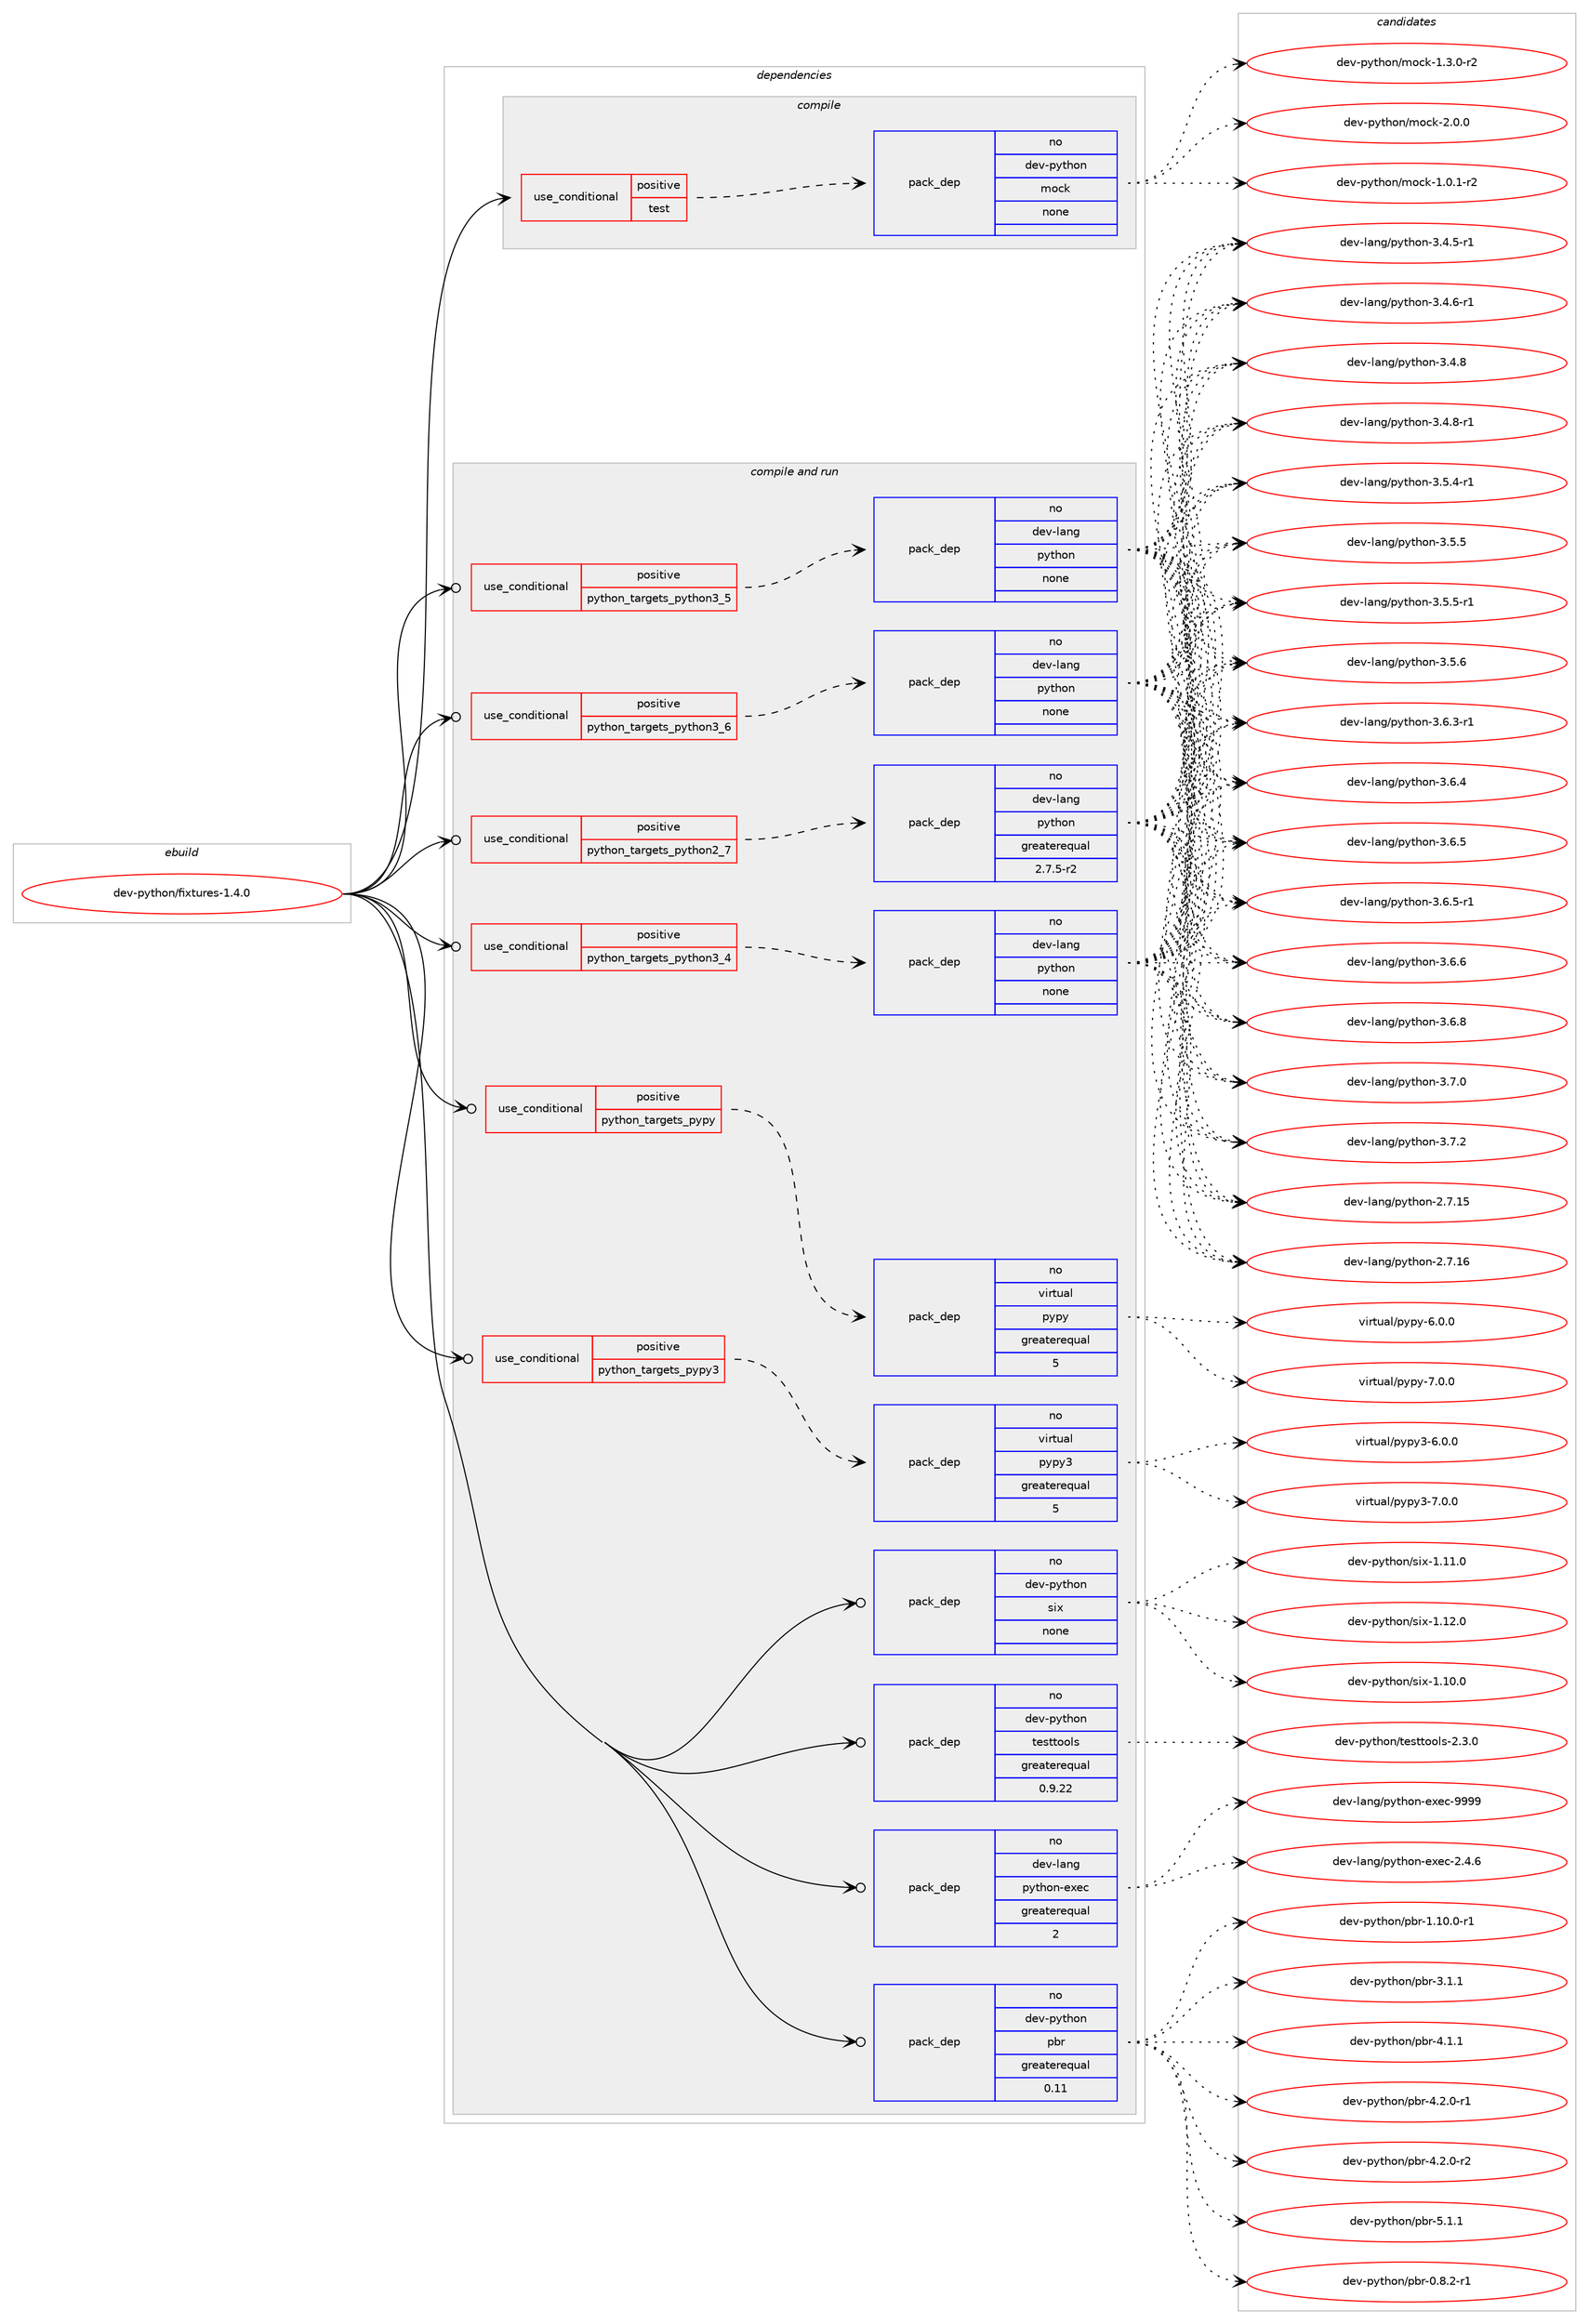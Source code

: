 digraph prolog {

# *************
# Graph options
# *************

newrank=true;
concentrate=true;
compound=true;
graph [rankdir=LR,fontname=Helvetica,fontsize=10,ranksep=1.5];#, ranksep=2.5, nodesep=0.2];
edge  [arrowhead=vee];
node  [fontname=Helvetica,fontsize=10];

# **********
# The ebuild
# **********

subgraph cluster_leftcol {
color=gray;
rank=same;
label=<<i>ebuild</i>>;
id [label="dev-python/fixtures-1.4.0", color=red, width=4, href="../dev-python/fixtures-1.4.0.svg"];
}

# ****************
# The dependencies
# ****************

subgraph cluster_midcol {
color=gray;
label=<<i>dependencies</i>>;
subgraph cluster_compile {
fillcolor="#eeeeee";
style=filled;
label=<<i>compile</i>>;
subgraph cond374178 {
dependency1408812 [label=<<TABLE BORDER="0" CELLBORDER="1" CELLSPACING="0" CELLPADDING="4"><TR><TD ROWSPAN="3" CELLPADDING="10">use_conditional</TD></TR><TR><TD>positive</TD></TR><TR><TD>test</TD></TR></TABLE>>, shape=none, color=red];
subgraph pack1011375 {
dependency1408813 [label=<<TABLE BORDER="0" CELLBORDER="1" CELLSPACING="0" CELLPADDING="4" WIDTH="220"><TR><TD ROWSPAN="6" CELLPADDING="30">pack_dep</TD></TR><TR><TD WIDTH="110">no</TD></TR><TR><TD>dev-python</TD></TR><TR><TD>mock</TD></TR><TR><TD>none</TD></TR><TR><TD></TD></TR></TABLE>>, shape=none, color=blue];
}
dependency1408812:e -> dependency1408813:w [weight=20,style="dashed",arrowhead="vee"];
}
id:e -> dependency1408812:w [weight=20,style="solid",arrowhead="vee"];
}
subgraph cluster_compileandrun {
fillcolor="#eeeeee";
style=filled;
label=<<i>compile and run</i>>;
subgraph cond374179 {
dependency1408814 [label=<<TABLE BORDER="0" CELLBORDER="1" CELLSPACING="0" CELLPADDING="4"><TR><TD ROWSPAN="3" CELLPADDING="10">use_conditional</TD></TR><TR><TD>positive</TD></TR><TR><TD>python_targets_pypy</TD></TR></TABLE>>, shape=none, color=red];
subgraph pack1011376 {
dependency1408815 [label=<<TABLE BORDER="0" CELLBORDER="1" CELLSPACING="0" CELLPADDING="4" WIDTH="220"><TR><TD ROWSPAN="6" CELLPADDING="30">pack_dep</TD></TR><TR><TD WIDTH="110">no</TD></TR><TR><TD>virtual</TD></TR><TR><TD>pypy</TD></TR><TR><TD>greaterequal</TD></TR><TR><TD>5</TD></TR></TABLE>>, shape=none, color=blue];
}
dependency1408814:e -> dependency1408815:w [weight=20,style="dashed",arrowhead="vee"];
}
id:e -> dependency1408814:w [weight=20,style="solid",arrowhead="odotvee"];
subgraph cond374180 {
dependency1408816 [label=<<TABLE BORDER="0" CELLBORDER="1" CELLSPACING="0" CELLPADDING="4"><TR><TD ROWSPAN="3" CELLPADDING="10">use_conditional</TD></TR><TR><TD>positive</TD></TR><TR><TD>python_targets_pypy3</TD></TR></TABLE>>, shape=none, color=red];
subgraph pack1011377 {
dependency1408817 [label=<<TABLE BORDER="0" CELLBORDER="1" CELLSPACING="0" CELLPADDING="4" WIDTH="220"><TR><TD ROWSPAN="6" CELLPADDING="30">pack_dep</TD></TR><TR><TD WIDTH="110">no</TD></TR><TR><TD>virtual</TD></TR><TR><TD>pypy3</TD></TR><TR><TD>greaterequal</TD></TR><TR><TD>5</TD></TR></TABLE>>, shape=none, color=blue];
}
dependency1408816:e -> dependency1408817:w [weight=20,style="dashed",arrowhead="vee"];
}
id:e -> dependency1408816:w [weight=20,style="solid",arrowhead="odotvee"];
subgraph cond374181 {
dependency1408818 [label=<<TABLE BORDER="0" CELLBORDER="1" CELLSPACING="0" CELLPADDING="4"><TR><TD ROWSPAN="3" CELLPADDING="10">use_conditional</TD></TR><TR><TD>positive</TD></TR><TR><TD>python_targets_python2_7</TD></TR></TABLE>>, shape=none, color=red];
subgraph pack1011378 {
dependency1408819 [label=<<TABLE BORDER="0" CELLBORDER="1" CELLSPACING="0" CELLPADDING="4" WIDTH="220"><TR><TD ROWSPAN="6" CELLPADDING="30">pack_dep</TD></TR><TR><TD WIDTH="110">no</TD></TR><TR><TD>dev-lang</TD></TR><TR><TD>python</TD></TR><TR><TD>greaterequal</TD></TR><TR><TD>2.7.5-r2</TD></TR></TABLE>>, shape=none, color=blue];
}
dependency1408818:e -> dependency1408819:w [weight=20,style="dashed",arrowhead="vee"];
}
id:e -> dependency1408818:w [weight=20,style="solid",arrowhead="odotvee"];
subgraph cond374182 {
dependency1408820 [label=<<TABLE BORDER="0" CELLBORDER="1" CELLSPACING="0" CELLPADDING="4"><TR><TD ROWSPAN="3" CELLPADDING="10">use_conditional</TD></TR><TR><TD>positive</TD></TR><TR><TD>python_targets_python3_4</TD></TR></TABLE>>, shape=none, color=red];
subgraph pack1011379 {
dependency1408821 [label=<<TABLE BORDER="0" CELLBORDER="1" CELLSPACING="0" CELLPADDING="4" WIDTH="220"><TR><TD ROWSPAN="6" CELLPADDING="30">pack_dep</TD></TR><TR><TD WIDTH="110">no</TD></TR><TR><TD>dev-lang</TD></TR><TR><TD>python</TD></TR><TR><TD>none</TD></TR><TR><TD></TD></TR></TABLE>>, shape=none, color=blue];
}
dependency1408820:e -> dependency1408821:w [weight=20,style="dashed",arrowhead="vee"];
}
id:e -> dependency1408820:w [weight=20,style="solid",arrowhead="odotvee"];
subgraph cond374183 {
dependency1408822 [label=<<TABLE BORDER="0" CELLBORDER="1" CELLSPACING="0" CELLPADDING="4"><TR><TD ROWSPAN="3" CELLPADDING="10">use_conditional</TD></TR><TR><TD>positive</TD></TR><TR><TD>python_targets_python3_5</TD></TR></TABLE>>, shape=none, color=red];
subgraph pack1011380 {
dependency1408823 [label=<<TABLE BORDER="0" CELLBORDER="1" CELLSPACING="0" CELLPADDING="4" WIDTH="220"><TR><TD ROWSPAN="6" CELLPADDING="30">pack_dep</TD></TR><TR><TD WIDTH="110">no</TD></TR><TR><TD>dev-lang</TD></TR><TR><TD>python</TD></TR><TR><TD>none</TD></TR><TR><TD></TD></TR></TABLE>>, shape=none, color=blue];
}
dependency1408822:e -> dependency1408823:w [weight=20,style="dashed",arrowhead="vee"];
}
id:e -> dependency1408822:w [weight=20,style="solid",arrowhead="odotvee"];
subgraph cond374184 {
dependency1408824 [label=<<TABLE BORDER="0" CELLBORDER="1" CELLSPACING="0" CELLPADDING="4"><TR><TD ROWSPAN="3" CELLPADDING="10">use_conditional</TD></TR><TR><TD>positive</TD></TR><TR><TD>python_targets_python3_6</TD></TR></TABLE>>, shape=none, color=red];
subgraph pack1011381 {
dependency1408825 [label=<<TABLE BORDER="0" CELLBORDER="1" CELLSPACING="0" CELLPADDING="4" WIDTH="220"><TR><TD ROWSPAN="6" CELLPADDING="30">pack_dep</TD></TR><TR><TD WIDTH="110">no</TD></TR><TR><TD>dev-lang</TD></TR><TR><TD>python</TD></TR><TR><TD>none</TD></TR><TR><TD></TD></TR></TABLE>>, shape=none, color=blue];
}
dependency1408824:e -> dependency1408825:w [weight=20,style="dashed",arrowhead="vee"];
}
id:e -> dependency1408824:w [weight=20,style="solid",arrowhead="odotvee"];
subgraph pack1011382 {
dependency1408826 [label=<<TABLE BORDER="0" CELLBORDER="1" CELLSPACING="0" CELLPADDING="4" WIDTH="220"><TR><TD ROWSPAN="6" CELLPADDING="30">pack_dep</TD></TR><TR><TD WIDTH="110">no</TD></TR><TR><TD>dev-lang</TD></TR><TR><TD>python-exec</TD></TR><TR><TD>greaterequal</TD></TR><TR><TD>2</TD></TR></TABLE>>, shape=none, color=blue];
}
id:e -> dependency1408826:w [weight=20,style="solid",arrowhead="odotvee"];
subgraph pack1011383 {
dependency1408827 [label=<<TABLE BORDER="0" CELLBORDER="1" CELLSPACING="0" CELLPADDING="4" WIDTH="220"><TR><TD ROWSPAN="6" CELLPADDING="30">pack_dep</TD></TR><TR><TD WIDTH="110">no</TD></TR><TR><TD>dev-python</TD></TR><TR><TD>pbr</TD></TR><TR><TD>greaterequal</TD></TR><TR><TD>0.11</TD></TR></TABLE>>, shape=none, color=blue];
}
id:e -> dependency1408827:w [weight=20,style="solid",arrowhead="odotvee"];
subgraph pack1011384 {
dependency1408828 [label=<<TABLE BORDER="0" CELLBORDER="1" CELLSPACING="0" CELLPADDING="4" WIDTH="220"><TR><TD ROWSPAN="6" CELLPADDING="30">pack_dep</TD></TR><TR><TD WIDTH="110">no</TD></TR><TR><TD>dev-python</TD></TR><TR><TD>six</TD></TR><TR><TD>none</TD></TR><TR><TD></TD></TR></TABLE>>, shape=none, color=blue];
}
id:e -> dependency1408828:w [weight=20,style="solid",arrowhead="odotvee"];
subgraph pack1011385 {
dependency1408829 [label=<<TABLE BORDER="0" CELLBORDER="1" CELLSPACING="0" CELLPADDING="4" WIDTH="220"><TR><TD ROWSPAN="6" CELLPADDING="30">pack_dep</TD></TR><TR><TD WIDTH="110">no</TD></TR><TR><TD>dev-python</TD></TR><TR><TD>testtools</TD></TR><TR><TD>greaterequal</TD></TR><TR><TD>0.9.22</TD></TR></TABLE>>, shape=none, color=blue];
}
id:e -> dependency1408829:w [weight=20,style="solid",arrowhead="odotvee"];
}
subgraph cluster_run {
fillcolor="#eeeeee";
style=filled;
label=<<i>run</i>>;
}
}

# **************
# The candidates
# **************

subgraph cluster_choices {
rank=same;
color=gray;
label=<<i>candidates</i>>;

subgraph choice1011375 {
color=black;
nodesep=1;
choice1001011184511212111610411111047109111991074549464846494511450 [label="dev-python/mock-1.0.1-r2", color=red, width=4,href="../dev-python/mock-1.0.1-r2.svg"];
choice1001011184511212111610411111047109111991074549465146484511450 [label="dev-python/mock-1.3.0-r2", color=red, width=4,href="../dev-python/mock-1.3.0-r2.svg"];
choice100101118451121211161041111104710911199107455046484648 [label="dev-python/mock-2.0.0", color=red, width=4,href="../dev-python/mock-2.0.0.svg"];
dependency1408813:e -> choice1001011184511212111610411111047109111991074549464846494511450:w [style=dotted,weight="100"];
dependency1408813:e -> choice1001011184511212111610411111047109111991074549465146484511450:w [style=dotted,weight="100"];
dependency1408813:e -> choice100101118451121211161041111104710911199107455046484648:w [style=dotted,weight="100"];
}
subgraph choice1011376 {
color=black;
nodesep=1;
choice1181051141161179710847112121112121455446484648 [label="virtual/pypy-6.0.0", color=red, width=4,href="../virtual/pypy-6.0.0.svg"];
choice1181051141161179710847112121112121455546484648 [label="virtual/pypy-7.0.0", color=red, width=4,href="../virtual/pypy-7.0.0.svg"];
dependency1408815:e -> choice1181051141161179710847112121112121455446484648:w [style=dotted,weight="100"];
dependency1408815:e -> choice1181051141161179710847112121112121455546484648:w [style=dotted,weight="100"];
}
subgraph choice1011377 {
color=black;
nodesep=1;
choice118105114116117971084711212111212151455446484648 [label="virtual/pypy3-6.0.0", color=red, width=4,href="../virtual/pypy3-6.0.0.svg"];
choice118105114116117971084711212111212151455546484648 [label="virtual/pypy3-7.0.0", color=red, width=4,href="../virtual/pypy3-7.0.0.svg"];
dependency1408817:e -> choice118105114116117971084711212111212151455446484648:w [style=dotted,weight="100"];
dependency1408817:e -> choice118105114116117971084711212111212151455546484648:w [style=dotted,weight="100"];
}
subgraph choice1011378 {
color=black;
nodesep=1;
choice10010111845108971101034711212111610411111045504655464953 [label="dev-lang/python-2.7.15", color=red, width=4,href="../dev-lang/python-2.7.15.svg"];
choice10010111845108971101034711212111610411111045504655464954 [label="dev-lang/python-2.7.16", color=red, width=4,href="../dev-lang/python-2.7.16.svg"];
choice1001011184510897110103471121211161041111104551465246534511449 [label="dev-lang/python-3.4.5-r1", color=red, width=4,href="../dev-lang/python-3.4.5-r1.svg"];
choice1001011184510897110103471121211161041111104551465246544511449 [label="dev-lang/python-3.4.6-r1", color=red, width=4,href="../dev-lang/python-3.4.6-r1.svg"];
choice100101118451089711010347112121116104111110455146524656 [label="dev-lang/python-3.4.8", color=red, width=4,href="../dev-lang/python-3.4.8.svg"];
choice1001011184510897110103471121211161041111104551465246564511449 [label="dev-lang/python-3.4.8-r1", color=red, width=4,href="../dev-lang/python-3.4.8-r1.svg"];
choice1001011184510897110103471121211161041111104551465346524511449 [label="dev-lang/python-3.5.4-r1", color=red, width=4,href="../dev-lang/python-3.5.4-r1.svg"];
choice100101118451089711010347112121116104111110455146534653 [label="dev-lang/python-3.5.5", color=red, width=4,href="../dev-lang/python-3.5.5.svg"];
choice1001011184510897110103471121211161041111104551465346534511449 [label="dev-lang/python-3.5.5-r1", color=red, width=4,href="../dev-lang/python-3.5.5-r1.svg"];
choice100101118451089711010347112121116104111110455146534654 [label="dev-lang/python-3.5.6", color=red, width=4,href="../dev-lang/python-3.5.6.svg"];
choice1001011184510897110103471121211161041111104551465446514511449 [label="dev-lang/python-3.6.3-r1", color=red, width=4,href="../dev-lang/python-3.6.3-r1.svg"];
choice100101118451089711010347112121116104111110455146544652 [label="dev-lang/python-3.6.4", color=red, width=4,href="../dev-lang/python-3.6.4.svg"];
choice100101118451089711010347112121116104111110455146544653 [label="dev-lang/python-3.6.5", color=red, width=4,href="../dev-lang/python-3.6.5.svg"];
choice1001011184510897110103471121211161041111104551465446534511449 [label="dev-lang/python-3.6.5-r1", color=red, width=4,href="../dev-lang/python-3.6.5-r1.svg"];
choice100101118451089711010347112121116104111110455146544654 [label="dev-lang/python-3.6.6", color=red, width=4,href="../dev-lang/python-3.6.6.svg"];
choice100101118451089711010347112121116104111110455146544656 [label="dev-lang/python-3.6.8", color=red, width=4,href="../dev-lang/python-3.6.8.svg"];
choice100101118451089711010347112121116104111110455146554648 [label="dev-lang/python-3.7.0", color=red, width=4,href="../dev-lang/python-3.7.0.svg"];
choice100101118451089711010347112121116104111110455146554650 [label="dev-lang/python-3.7.2", color=red, width=4,href="../dev-lang/python-3.7.2.svg"];
dependency1408819:e -> choice10010111845108971101034711212111610411111045504655464953:w [style=dotted,weight="100"];
dependency1408819:e -> choice10010111845108971101034711212111610411111045504655464954:w [style=dotted,weight="100"];
dependency1408819:e -> choice1001011184510897110103471121211161041111104551465246534511449:w [style=dotted,weight="100"];
dependency1408819:e -> choice1001011184510897110103471121211161041111104551465246544511449:w [style=dotted,weight="100"];
dependency1408819:e -> choice100101118451089711010347112121116104111110455146524656:w [style=dotted,weight="100"];
dependency1408819:e -> choice1001011184510897110103471121211161041111104551465246564511449:w [style=dotted,weight="100"];
dependency1408819:e -> choice1001011184510897110103471121211161041111104551465346524511449:w [style=dotted,weight="100"];
dependency1408819:e -> choice100101118451089711010347112121116104111110455146534653:w [style=dotted,weight="100"];
dependency1408819:e -> choice1001011184510897110103471121211161041111104551465346534511449:w [style=dotted,weight="100"];
dependency1408819:e -> choice100101118451089711010347112121116104111110455146534654:w [style=dotted,weight="100"];
dependency1408819:e -> choice1001011184510897110103471121211161041111104551465446514511449:w [style=dotted,weight="100"];
dependency1408819:e -> choice100101118451089711010347112121116104111110455146544652:w [style=dotted,weight="100"];
dependency1408819:e -> choice100101118451089711010347112121116104111110455146544653:w [style=dotted,weight="100"];
dependency1408819:e -> choice1001011184510897110103471121211161041111104551465446534511449:w [style=dotted,weight="100"];
dependency1408819:e -> choice100101118451089711010347112121116104111110455146544654:w [style=dotted,weight="100"];
dependency1408819:e -> choice100101118451089711010347112121116104111110455146544656:w [style=dotted,weight="100"];
dependency1408819:e -> choice100101118451089711010347112121116104111110455146554648:w [style=dotted,weight="100"];
dependency1408819:e -> choice100101118451089711010347112121116104111110455146554650:w [style=dotted,weight="100"];
}
subgraph choice1011379 {
color=black;
nodesep=1;
choice10010111845108971101034711212111610411111045504655464953 [label="dev-lang/python-2.7.15", color=red, width=4,href="../dev-lang/python-2.7.15.svg"];
choice10010111845108971101034711212111610411111045504655464954 [label="dev-lang/python-2.7.16", color=red, width=4,href="../dev-lang/python-2.7.16.svg"];
choice1001011184510897110103471121211161041111104551465246534511449 [label="dev-lang/python-3.4.5-r1", color=red, width=4,href="../dev-lang/python-3.4.5-r1.svg"];
choice1001011184510897110103471121211161041111104551465246544511449 [label="dev-lang/python-3.4.6-r1", color=red, width=4,href="../dev-lang/python-3.4.6-r1.svg"];
choice100101118451089711010347112121116104111110455146524656 [label="dev-lang/python-3.4.8", color=red, width=4,href="../dev-lang/python-3.4.8.svg"];
choice1001011184510897110103471121211161041111104551465246564511449 [label="dev-lang/python-3.4.8-r1", color=red, width=4,href="../dev-lang/python-3.4.8-r1.svg"];
choice1001011184510897110103471121211161041111104551465346524511449 [label="dev-lang/python-3.5.4-r1", color=red, width=4,href="../dev-lang/python-3.5.4-r1.svg"];
choice100101118451089711010347112121116104111110455146534653 [label="dev-lang/python-3.5.5", color=red, width=4,href="../dev-lang/python-3.5.5.svg"];
choice1001011184510897110103471121211161041111104551465346534511449 [label="dev-lang/python-3.5.5-r1", color=red, width=4,href="../dev-lang/python-3.5.5-r1.svg"];
choice100101118451089711010347112121116104111110455146534654 [label="dev-lang/python-3.5.6", color=red, width=4,href="../dev-lang/python-3.5.6.svg"];
choice1001011184510897110103471121211161041111104551465446514511449 [label="dev-lang/python-3.6.3-r1", color=red, width=4,href="../dev-lang/python-3.6.3-r1.svg"];
choice100101118451089711010347112121116104111110455146544652 [label="dev-lang/python-3.6.4", color=red, width=4,href="../dev-lang/python-3.6.4.svg"];
choice100101118451089711010347112121116104111110455146544653 [label="dev-lang/python-3.6.5", color=red, width=4,href="../dev-lang/python-3.6.5.svg"];
choice1001011184510897110103471121211161041111104551465446534511449 [label="dev-lang/python-3.6.5-r1", color=red, width=4,href="../dev-lang/python-3.6.5-r1.svg"];
choice100101118451089711010347112121116104111110455146544654 [label="dev-lang/python-3.6.6", color=red, width=4,href="../dev-lang/python-3.6.6.svg"];
choice100101118451089711010347112121116104111110455146544656 [label="dev-lang/python-3.6.8", color=red, width=4,href="../dev-lang/python-3.6.8.svg"];
choice100101118451089711010347112121116104111110455146554648 [label="dev-lang/python-3.7.0", color=red, width=4,href="../dev-lang/python-3.7.0.svg"];
choice100101118451089711010347112121116104111110455146554650 [label="dev-lang/python-3.7.2", color=red, width=4,href="../dev-lang/python-3.7.2.svg"];
dependency1408821:e -> choice10010111845108971101034711212111610411111045504655464953:w [style=dotted,weight="100"];
dependency1408821:e -> choice10010111845108971101034711212111610411111045504655464954:w [style=dotted,weight="100"];
dependency1408821:e -> choice1001011184510897110103471121211161041111104551465246534511449:w [style=dotted,weight="100"];
dependency1408821:e -> choice1001011184510897110103471121211161041111104551465246544511449:w [style=dotted,weight="100"];
dependency1408821:e -> choice100101118451089711010347112121116104111110455146524656:w [style=dotted,weight="100"];
dependency1408821:e -> choice1001011184510897110103471121211161041111104551465246564511449:w [style=dotted,weight="100"];
dependency1408821:e -> choice1001011184510897110103471121211161041111104551465346524511449:w [style=dotted,weight="100"];
dependency1408821:e -> choice100101118451089711010347112121116104111110455146534653:w [style=dotted,weight="100"];
dependency1408821:e -> choice1001011184510897110103471121211161041111104551465346534511449:w [style=dotted,weight="100"];
dependency1408821:e -> choice100101118451089711010347112121116104111110455146534654:w [style=dotted,weight="100"];
dependency1408821:e -> choice1001011184510897110103471121211161041111104551465446514511449:w [style=dotted,weight="100"];
dependency1408821:e -> choice100101118451089711010347112121116104111110455146544652:w [style=dotted,weight="100"];
dependency1408821:e -> choice100101118451089711010347112121116104111110455146544653:w [style=dotted,weight="100"];
dependency1408821:e -> choice1001011184510897110103471121211161041111104551465446534511449:w [style=dotted,weight="100"];
dependency1408821:e -> choice100101118451089711010347112121116104111110455146544654:w [style=dotted,weight="100"];
dependency1408821:e -> choice100101118451089711010347112121116104111110455146544656:w [style=dotted,weight="100"];
dependency1408821:e -> choice100101118451089711010347112121116104111110455146554648:w [style=dotted,weight="100"];
dependency1408821:e -> choice100101118451089711010347112121116104111110455146554650:w [style=dotted,weight="100"];
}
subgraph choice1011380 {
color=black;
nodesep=1;
choice10010111845108971101034711212111610411111045504655464953 [label="dev-lang/python-2.7.15", color=red, width=4,href="../dev-lang/python-2.7.15.svg"];
choice10010111845108971101034711212111610411111045504655464954 [label="dev-lang/python-2.7.16", color=red, width=4,href="../dev-lang/python-2.7.16.svg"];
choice1001011184510897110103471121211161041111104551465246534511449 [label="dev-lang/python-3.4.5-r1", color=red, width=4,href="../dev-lang/python-3.4.5-r1.svg"];
choice1001011184510897110103471121211161041111104551465246544511449 [label="dev-lang/python-3.4.6-r1", color=red, width=4,href="../dev-lang/python-3.4.6-r1.svg"];
choice100101118451089711010347112121116104111110455146524656 [label="dev-lang/python-3.4.8", color=red, width=4,href="../dev-lang/python-3.4.8.svg"];
choice1001011184510897110103471121211161041111104551465246564511449 [label="dev-lang/python-3.4.8-r1", color=red, width=4,href="../dev-lang/python-3.4.8-r1.svg"];
choice1001011184510897110103471121211161041111104551465346524511449 [label="dev-lang/python-3.5.4-r1", color=red, width=4,href="../dev-lang/python-3.5.4-r1.svg"];
choice100101118451089711010347112121116104111110455146534653 [label="dev-lang/python-3.5.5", color=red, width=4,href="../dev-lang/python-3.5.5.svg"];
choice1001011184510897110103471121211161041111104551465346534511449 [label="dev-lang/python-3.5.5-r1", color=red, width=4,href="../dev-lang/python-3.5.5-r1.svg"];
choice100101118451089711010347112121116104111110455146534654 [label="dev-lang/python-3.5.6", color=red, width=4,href="../dev-lang/python-3.5.6.svg"];
choice1001011184510897110103471121211161041111104551465446514511449 [label="dev-lang/python-3.6.3-r1", color=red, width=4,href="../dev-lang/python-3.6.3-r1.svg"];
choice100101118451089711010347112121116104111110455146544652 [label="dev-lang/python-3.6.4", color=red, width=4,href="../dev-lang/python-3.6.4.svg"];
choice100101118451089711010347112121116104111110455146544653 [label="dev-lang/python-3.6.5", color=red, width=4,href="../dev-lang/python-3.6.5.svg"];
choice1001011184510897110103471121211161041111104551465446534511449 [label="dev-lang/python-3.6.5-r1", color=red, width=4,href="../dev-lang/python-3.6.5-r1.svg"];
choice100101118451089711010347112121116104111110455146544654 [label="dev-lang/python-3.6.6", color=red, width=4,href="../dev-lang/python-3.6.6.svg"];
choice100101118451089711010347112121116104111110455146544656 [label="dev-lang/python-3.6.8", color=red, width=4,href="../dev-lang/python-3.6.8.svg"];
choice100101118451089711010347112121116104111110455146554648 [label="dev-lang/python-3.7.0", color=red, width=4,href="../dev-lang/python-3.7.0.svg"];
choice100101118451089711010347112121116104111110455146554650 [label="dev-lang/python-3.7.2", color=red, width=4,href="../dev-lang/python-3.7.2.svg"];
dependency1408823:e -> choice10010111845108971101034711212111610411111045504655464953:w [style=dotted,weight="100"];
dependency1408823:e -> choice10010111845108971101034711212111610411111045504655464954:w [style=dotted,weight="100"];
dependency1408823:e -> choice1001011184510897110103471121211161041111104551465246534511449:w [style=dotted,weight="100"];
dependency1408823:e -> choice1001011184510897110103471121211161041111104551465246544511449:w [style=dotted,weight="100"];
dependency1408823:e -> choice100101118451089711010347112121116104111110455146524656:w [style=dotted,weight="100"];
dependency1408823:e -> choice1001011184510897110103471121211161041111104551465246564511449:w [style=dotted,weight="100"];
dependency1408823:e -> choice1001011184510897110103471121211161041111104551465346524511449:w [style=dotted,weight="100"];
dependency1408823:e -> choice100101118451089711010347112121116104111110455146534653:w [style=dotted,weight="100"];
dependency1408823:e -> choice1001011184510897110103471121211161041111104551465346534511449:w [style=dotted,weight="100"];
dependency1408823:e -> choice100101118451089711010347112121116104111110455146534654:w [style=dotted,weight="100"];
dependency1408823:e -> choice1001011184510897110103471121211161041111104551465446514511449:w [style=dotted,weight="100"];
dependency1408823:e -> choice100101118451089711010347112121116104111110455146544652:w [style=dotted,weight="100"];
dependency1408823:e -> choice100101118451089711010347112121116104111110455146544653:w [style=dotted,weight="100"];
dependency1408823:e -> choice1001011184510897110103471121211161041111104551465446534511449:w [style=dotted,weight="100"];
dependency1408823:e -> choice100101118451089711010347112121116104111110455146544654:w [style=dotted,weight="100"];
dependency1408823:e -> choice100101118451089711010347112121116104111110455146544656:w [style=dotted,weight="100"];
dependency1408823:e -> choice100101118451089711010347112121116104111110455146554648:w [style=dotted,weight="100"];
dependency1408823:e -> choice100101118451089711010347112121116104111110455146554650:w [style=dotted,weight="100"];
}
subgraph choice1011381 {
color=black;
nodesep=1;
choice10010111845108971101034711212111610411111045504655464953 [label="dev-lang/python-2.7.15", color=red, width=4,href="../dev-lang/python-2.7.15.svg"];
choice10010111845108971101034711212111610411111045504655464954 [label="dev-lang/python-2.7.16", color=red, width=4,href="../dev-lang/python-2.7.16.svg"];
choice1001011184510897110103471121211161041111104551465246534511449 [label="dev-lang/python-3.4.5-r1", color=red, width=4,href="../dev-lang/python-3.4.5-r1.svg"];
choice1001011184510897110103471121211161041111104551465246544511449 [label="dev-lang/python-3.4.6-r1", color=red, width=4,href="../dev-lang/python-3.4.6-r1.svg"];
choice100101118451089711010347112121116104111110455146524656 [label="dev-lang/python-3.4.8", color=red, width=4,href="../dev-lang/python-3.4.8.svg"];
choice1001011184510897110103471121211161041111104551465246564511449 [label="dev-lang/python-3.4.8-r1", color=red, width=4,href="../dev-lang/python-3.4.8-r1.svg"];
choice1001011184510897110103471121211161041111104551465346524511449 [label="dev-lang/python-3.5.4-r1", color=red, width=4,href="../dev-lang/python-3.5.4-r1.svg"];
choice100101118451089711010347112121116104111110455146534653 [label="dev-lang/python-3.5.5", color=red, width=4,href="../dev-lang/python-3.5.5.svg"];
choice1001011184510897110103471121211161041111104551465346534511449 [label="dev-lang/python-3.5.5-r1", color=red, width=4,href="../dev-lang/python-3.5.5-r1.svg"];
choice100101118451089711010347112121116104111110455146534654 [label="dev-lang/python-3.5.6", color=red, width=4,href="../dev-lang/python-3.5.6.svg"];
choice1001011184510897110103471121211161041111104551465446514511449 [label="dev-lang/python-3.6.3-r1", color=red, width=4,href="../dev-lang/python-3.6.3-r1.svg"];
choice100101118451089711010347112121116104111110455146544652 [label="dev-lang/python-3.6.4", color=red, width=4,href="../dev-lang/python-3.6.4.svg"];
choice100101118451089711010347112121116104111110455146544653 [label="dev-lang/python-3.6.5", color=red, width=4,href="../dev-lang/python-3.6.5.svg"];
choice1001011184510897110103471121211161041111104551465446534511449 [label="dev-lang/python-3.6.5-r1", color=red, width=4,href="../dev-lang/python-3.6.5-r1.svg"];
choice100101118451089711010347112121116104111110455146544654 [label="dev-lang/python-3.6.6", color=red, width=4,href="../dev-lang/python-3.6.6.svg"];
choice100101118451089711010347112121116104111110455146544656 [label="dev-lang/python-3.6.8", color=red, width=4,href="../dev-lang/python-3.6.8.svg"];
choice100101118451089711010347112121116104111110455146554648 [label="dev-lang/python-3.7.0", color=red, width=4,href="../dev-lang/python-3.7.0.svg"];
choice100101118451089711010347112121116104111110455146554650 [label="dev-lang/python-3.7.2", color=red, width=4,href="../dev-lang/python-3.7.2.svg"];
dependency1408825:e -> choice10010111845108971101034711212111610411111045504655464953:w [style=dotted,weight="100"];
dependency1408825:e -> choice10010111845108971101034711212111610411111045504655464954:w [style=dotted,weight="100"];
dependency1408825:e -> choice1001011184510897110103471121211161041111104551465246534511449:w [style=dotted,weight="100"];
dependency1408825:e -> choice1001011184510897110103471121211161041111104551465246544511449:w [style=dotted,weight="100"];
dependency1408825:e -> choice100101118451089711010347112121116104111110455146524656:w [style=dotted,weight="100"];
dependency1408825:e -> choice1001011184510897110103471121211161041111104551465246564511449:w [style=dotted,weight="100"];
dependency1408825:e -> choice1001011184510897110103471121211161041111104551465346524511449:w [style=dotted,weight="100"];
dependency1408825:e -> choice100101118451089711010347112121116104111110455146534653:w [style=dotted,weight="100"];
dependency1408825:e -> choice1001011184510897110103471121211161041111104551465346534511449:w [style=dotted,weight="100"];
dependency1408825:e -> choice100101118451089711010347112121116104111110455146534654:w [style=dotted,weight="100"];
dependency1408825:e -> choice1001011184510897110103471121211161041111104551465446514511449:w [style=dotted,weight="100"];
dependency1408825:e -> choice100101118451089711010347112121116104111110455146544652:w [style=dotted,weight="100"];
dependency1408825:e -> choice100101118451089711010347112121116104111110455146544653:w [style=dotted,weight="100"];
dependency1408825:e -> choice1001011184510897110103471121211161041111104551465446534511449:w [style=dotted,weight="100"];
dependency1408825:e -> choice100101118451089711010347112121116104111110455146544654:w [style=dotted,weight="100"];
dependency1408825:e -> choice100101118451089711010347112121116104111110455146544656:w [style=dotted,weight="100"];
dependency1408825:e -> choice100101118451089711010347112121116104111110455146554648:w [style=dotted,weight="100"];
dependency1408825:e -> choice100101118451089711010347112121116104111110455146554650:w [style=dotted,weight="100"];
}
subgraph choice1011382 {
color=black;
nodesep=1;
choice1001011184510897110103471121211161041111104510112010199455046524654 [label="dev-lang/python-exec-2.4.6", color=red, width=4,href="../dev-lang/python-exec-2.4.6.svg"];
choice10010111845108971101034711212111610411111045101120101994557575757 [label="dev-lang/python-exec-9999", color=red, width=4,href="../dev-lang/python-exec-9999.svg"];
dependency1408826:e -> choice1001011184510897110103471121211161041111104510112010199455046524654:w [style=dotted,weight="100"];
dependency1408826:e -> choice10010111845108971101034711212111610411111045101120101994557575757:w [style=dotted,weight="100"];
}
subgraph choice1011383 {
color=black;
nodesep=1;
choice1001011184511212111610411111047112981144548465646504511449 [label="dev-python/pbr-0.8.2-r1", color=red, width=4,href="../dev-python/pbr-0.8.2-r1.svg"];
choice100101118451121211161041111104711298114454946494846484511449 [label="dev-python/pbr-1.10.0-r1", color=red, width=4,href="../dev-python/pbr-1.10.0-r1.svg"];
choice100101118451121211161041111104711298114455146494649 [label="dev-python/pbr-3.1.1", color=red, width=4,href="../dev-python/pbr-3.1.1.svg"];
choice100101118451121211161041111104711298114455246494649 [label="dev-python/pbr-4.1.1", color=red, width=4,href="../dev-python/pbr-4.1.1.svg"];
choice1001011184511212111610411111047112981144552465046484511449 [label="dev-python/pbr-4.2.0-r1", color=red, width=4,href="../dev-python/pbr-4.2.0-r1.svg"];
choice1001011184511212111610411111047112981144552465046484511450 [label="dev-python/pbr-4.2.0-r2", color=red, width=4,href="../dev-python/pbr-4.2.0-r2.svg"];
choice100101118451121211161041111104711298114455346494649 [label="dev-python/pbr-5.1.1", color=red, width=4,href="../dev-python/pbr-5.1.1.svg"];
dependency1408827:e -> choice1001011184511212111610411111047112981144548465646504511449:w [style=dotted,weight="100"];
dependency1408827:e -> choice100101118451121211161041111104711298114454946494846484511449:w [style=dotted,weight="100"];
dependency1408827:e -> choice100101118451121211161041111104711298114455146494649:w [style=dotted,weight="100"];
dependency1408827:e -> choice100101118451121211161041111104711298114455246494649:w [style=dotted,weight="100"];
dependency1408827:e -> choice1001011184511212111610411111047112981144552465046484511449:w [style=dotted,weight="100"];
dependency1408827:e -> choice1001011184511212111610411111047112981144552465046484511450:w [style=dotted,weight="100"];
dependency1408827:e -> choice100101118451121211161041111104711298114455346494649:w [style=dotted,weight="100"];
}
subgraph choice1011384 {
color=black;
nodesep=1;
choice100101118451121211161041111104711510512045494649484648 [label="dev-python/six-1.10.0", color=red, width=4,href="../dev-python/six-1.10.0.svg"];
choice100101118451121211161041111104711510512045494649494648 [label="dev-python/six-1.11.0", color=red, width=4,href="../dev-python/six-1.11.0.svg"];
choice100101118451121211161041111104711510512045494649504648 [label="dev-python/six-1.12.0", color=red, width=4,href="../dev-python/six-1.12.0.svg"];
dependency1408828:e -> choice100101118451121211161041111104711510512045494649484648:w [style=dotted,weight="100"];
dependency1408828:e -> choice100101118451121211161041111104711510512045494649494648:w [style=dotted,weight="100"];
dependency1408828:e -> choice100101118451121211161041111104711510512045494649504648:w [style=dotted,weight="100"];
}
subgraph choice1011385 {
color=black;
nodesep=1;
choice1001011184511212111610411111047116101115116116111111108115455046514648 [label="dev-python/testtools-2.3.0", color=red, width=4,href="../dev-python/testtools-2.3.0.svg"];
dependency1408829:e -> choice1001011184511212111610411111047116101115116116111111108115455046514648:w [style=dotted,weight="100"];
}
}

}
